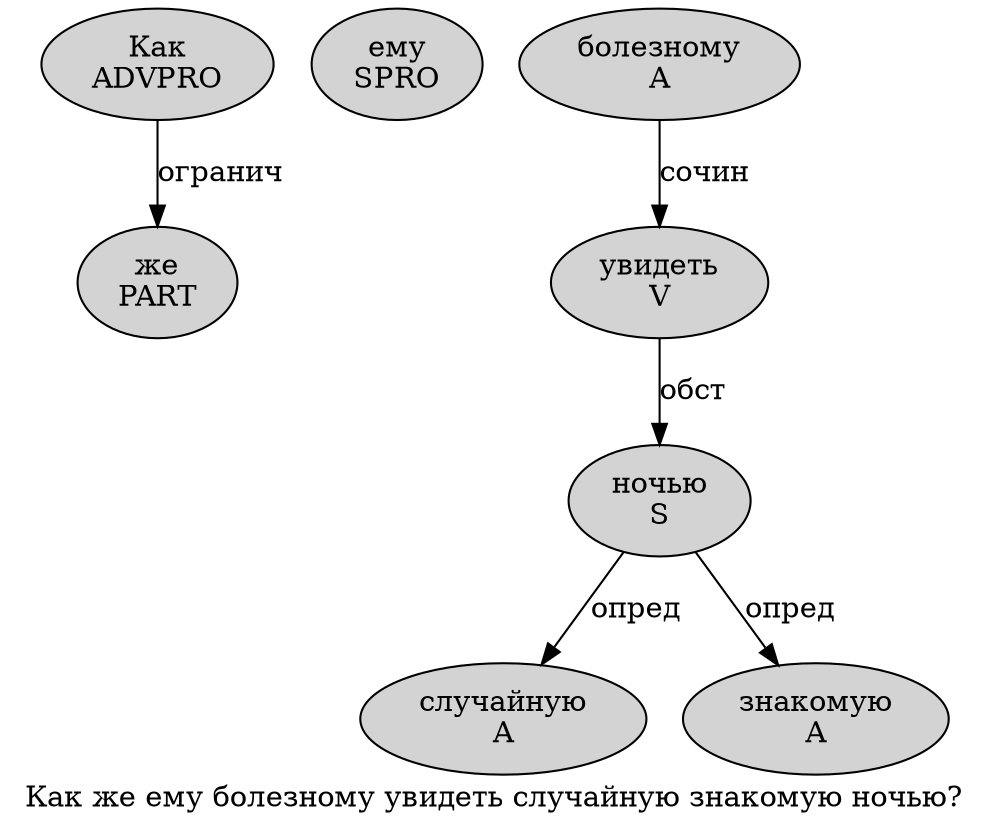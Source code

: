digraph SENTENCE_3247 {
	graph [label="Как же ему болезному увидеть случайную знакомую ночью?"]
	node [style=filled]
		0 [label="Как
ADVPRO" color="" fillcolor=lightgray penwidth=1 shape=ellipse]
		1 [label="же
PART" color="" fillcolor=lightgray penwidth=1 shape=ellipse]
		2 [label="ему
SPRO" color="" fillcolor=lightgray penwidth=1 shape=ellipse]
		3 [label="болезному
A" color="" fillcolor=lightgray penwidth=1 shape=ellipse]
		4 [label="увидеть
V" color="" fillcolor=lightgray penwidth=1 shape=ellipse]
		5 [label="случайную
A" color="" fillcolor=lightgray penwidth=1 shape=ellipse]
		6 [label="знакомую
A" color="" fillcolor=lightgray penwidth=1 shape=ellipse]
		7 [label="ночью
S" color="" fillcolor=lightgray penwidth=1 shape=ellipse]
			0 -> 1 [label="огранич"]
			4 -> 7 [label="обст"]
			3 -> 4 [label="сочин"]
			7 -> 5 [label="опред"]
			7 -> 6 [label="опред"]
}